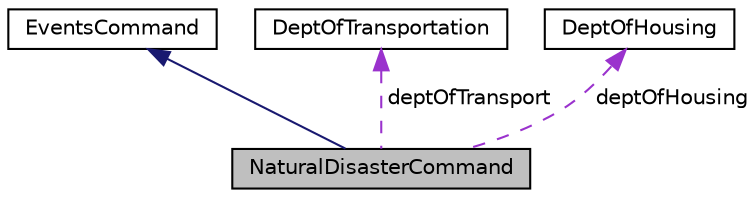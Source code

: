 digraph "NaturalDisasterCommand"
{
 // LATEX_PDF_SIZE
  edge [fontname="Helvetica",fontsize="10",labelfontname="Helvetica",labelfontsize="10"];
  node [fontname="Helvetica",fontsize="10",shape=record];
  Node1 [label="NaturalDisasterCommand",height=0.2,width=0.4,color="black", fillcolor="grey75", style="filled", fontcolor="black",tooltip="Command class for handling the effects of natural disasters on infrastructure."];
  Node2 -> Node1 [dir="back",color="midnightblue",fontsize="10",style="solid",fontname="Helvetica"];
  Node2 [label="EventsCommand",height=0.2,width=0.4,color="black", fillcolor="white", style="filled",URL="$classEventsCommand.html",tooltip="Interface for handling city event commands."];
  Node3 -> Node1 [dir="back",color="darkorchid3",fontsize="10",style="dashed",label=" deptOfTransport" ,fontname="Helvetica"];
  Node3 [label="DeptOfTransportation",height=0.2,width=0.4,color="black", fillcolor="white", style="filled",URL="$classDeptOfTransportation.html",tooltip="The Transportation department."];
  Node4 -> Node1 [dir="back",color="darkorchid3",fontsize="10",style="dashed",label=" deptOfHousing" ,fontname="Helvetica"];
  Node4 [label="DeptOfHousing",height=0.2,width=0.4,color="black", fillcolor="white", style="filled",URL="$classDeptOfHousing.html",tooltip="Manages the creation and removal of buildings with budget constraints."];
}
